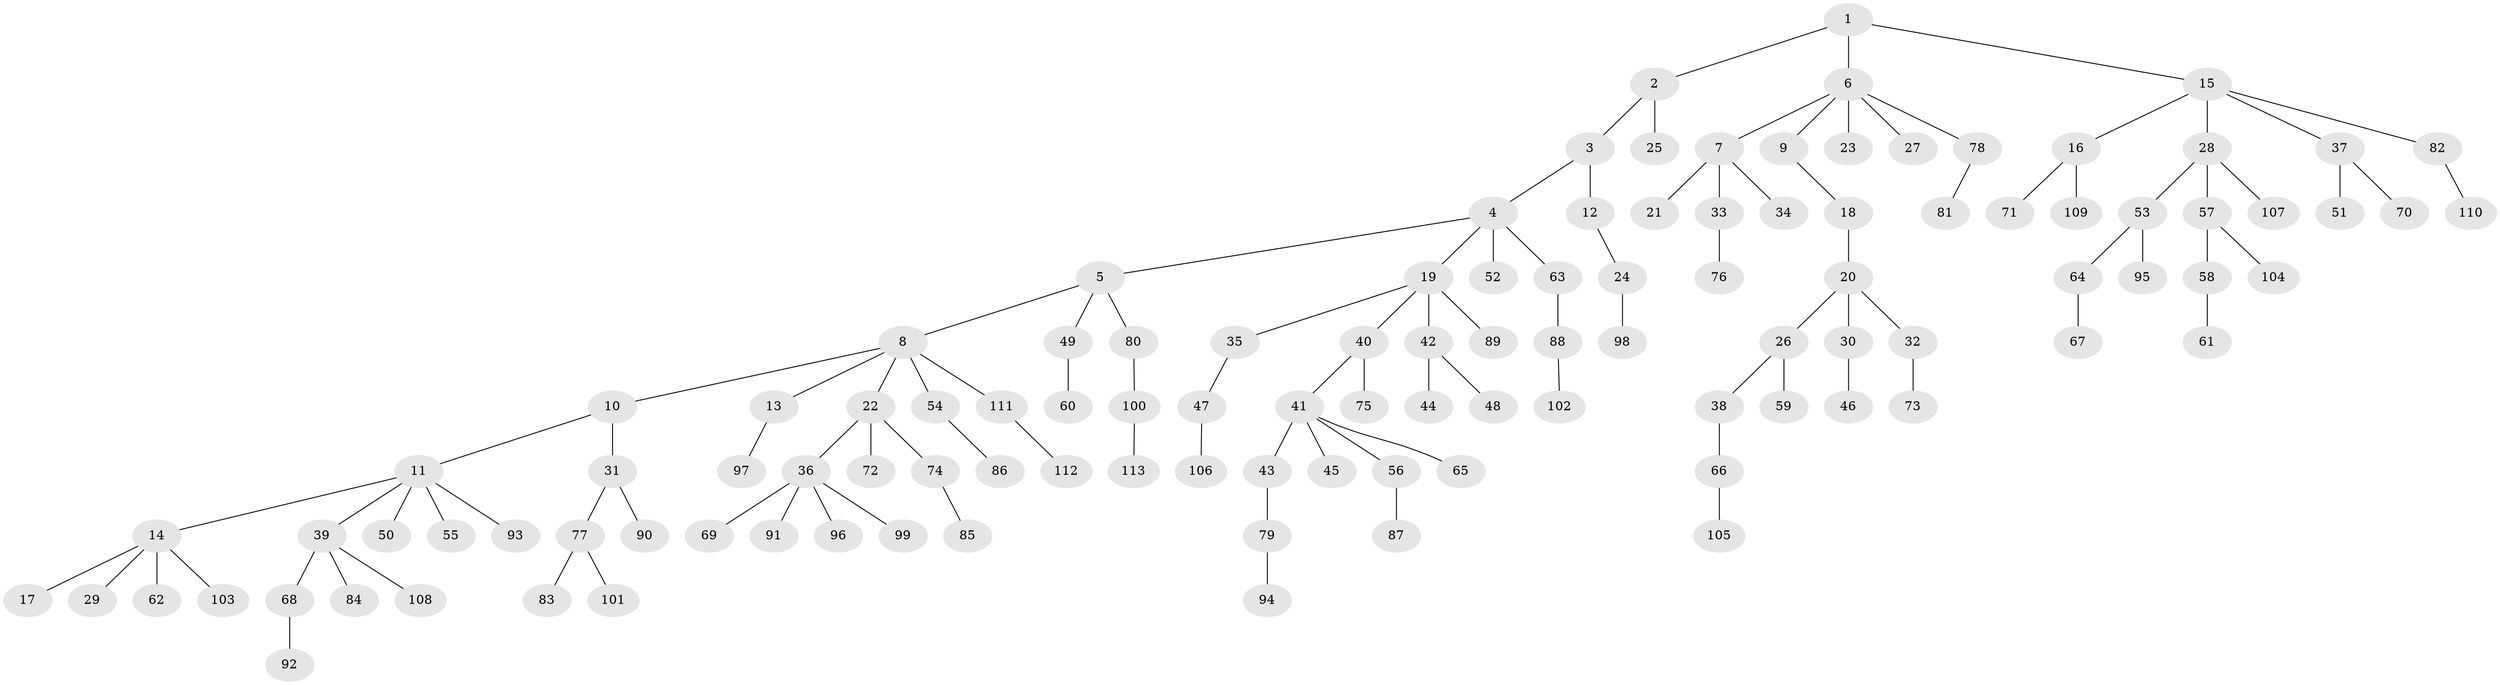 // coarse degree distribution, {6: 0.013513513513513514, 4: 0.10810810810810811, 8: 0.013513513513513514, 5: 0.05405405405405406, 3: 0.05405405405405406, 2: 0.16216216216216217, 1: 0.5945945945945946}
// Generated by graph-tools (version 1.1) at 2025/42/03/06/25 10:42:03]
// undirected, 113 vertices, 112 edges
graph export_dot {
graph [start="1"]
  node [color=gray90,style=filled];
  1;
  2;
  3;
  4;
  5;
  6;
  7;
  8;
  9;
  10;
  11;
  12;
  13;
  14;
  15;
  16;
  17;
  18;
  19;
  20;
  21;
  22;
  23;
  24;
  25;
  26;
  27;
  28;
  29;
  30;
  31;
  32;
  33;
  34;
  35;
  36;
  37;
  38;
  39;
  40;
  41;
  42;
  43;
  44;
  45;
  46;
  47;
  48;
  49;
  50;
  51;
  52;
  53;
  54;
  55;
  56;
  57;
  58;
  59;
  60;
  61;
  62;
  63;
  64;
  65;
  66;
  67;
  68;
  69;
  70;
  71;
  72;
  73;
  74;
  75;
  76;
  77;
  78;
  79;
  80;
  81;
  82;
  83;
  84;
  85;
  86;
  87;
  88;
  89;
  90;
  91;
  92;
  93;
  94;
  95;
  96;
  97;
  98;
  99;
  100;
  101;
  102;
  103;
  104;
  105;
  106;
  107;
  108;
  109;
  110;
  111;
  112;
  113;
  1 -- 2;
  1 -- 6;
  1 -- 15;
  2 -- 3;
  2 -- 25;
  3 -- 4;
  3 -- 12;
  4 -- 5;
  4 -- 19;
  4 -- 52;
  4 -- 63;
  5 -- 8;
  5 -- 49;
  5 -- 80;
  6 -- 7;
  6 -- 9;
  6 -- 23;
  6 -- 27;
  6 -- 78;
  7 -- 21;
  7 -- 33;
  7 -- 34;
  8 -- 10;
  8 -- 13;
  8 -- 22;
  8 -- 54;
  8 -- 111;
  9 -- 18;
  10 -- 11;
  10 -- 31;
  11 -- 14;
  11 -- 39;
  11 -- 50;
  11 -- 55;
  11 -- 93;
  12 -- 24;
  13 -- 97;
  14 -- 17;
  14 -- 29;
  14 -- 62;
  14 -- 103;
  15 -- 16;
  15 -- 28;
  15 -- 37;
  15 -- 82;
  16 -- 71;
  16 -- 109;
  18 -- 20;
  19 -- 35;
  19 -- 40;
  19 -- 42;
  19 -- 89;
  20 -- 26;
  20 -- 30;
  20 -- 32;
  22 -- 36;
  22 -- 72;
  22 -- 74;
  24 -- 98;
  26 -- 38;
  26 -- 59;
  28 -- 53;
  28 -- 57;
  28 -- 107;
  30 -- 46;
  31 -- 77;
  31 -- 90;
  32 -- 73;
  33 -- 76;
  35 -- 47;
  36 -- 69;
  36 -- 91;
  36 -- 96;
  36 -- 99;
  37 -- 51;
  37 -- 70;
  38 -- 66;
  39 -- 68;
  39 -- 84;
  39 -- 108;
  40 -- 41;
  40 -- 75;
  41 -- 43;
  41 -- 45;
  41 -- 56;
  41 -- 65;
  42 -- 44;
  42 -- 48;
  43 -- 79;
  47 -- 106;
  49 -- 60;
  53 -- 64;
  53 -- 95;
  54 -- 86;
  56 -- 87;
  57 -- 58;
  57 -- 104;
  58 -- 61;
  63 -- 88;
  64 -- 67;
  66 -- 105;
  68 -- 92;
  74 -- 85;
  77 -- 83;
  77 -- 101;
  78 -- 81;
  79 -- 94;
  80 -- 100;
  82 -- 110;
  88 -- 102;
  100 -- 113;
  111 -- 112;
}
